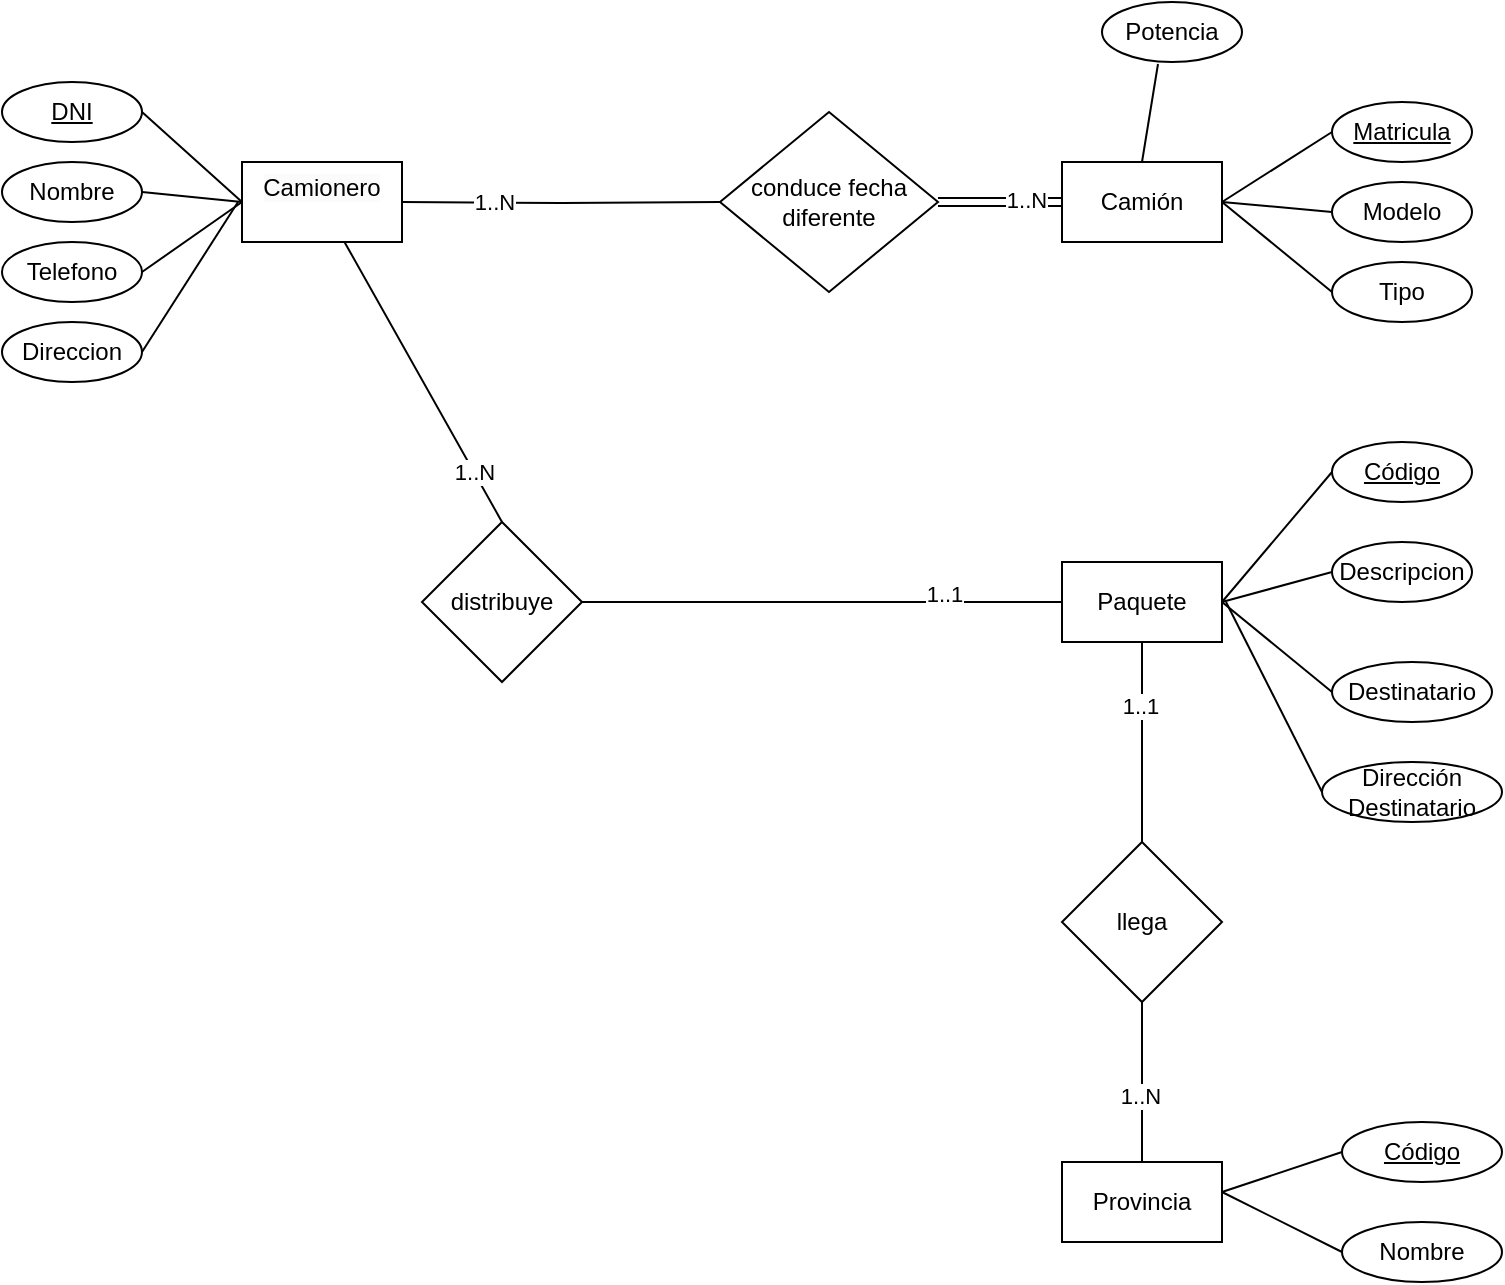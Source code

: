 <mxfile version="24.6.1" type="github">
  <diagram id="R2lEEEUBdFMjLlhIrx00" name="Page-1">
    <mxGraphModel dx="1380" dy="757" grid="1" gridSize="10" guides="1" tooltips="1" connect="1" arrows="1" fold="1" page="1" pageScale="1" pageWidth="850" pageHeight="1100" math="0" shadow="0" extFonts="Permanent Marker^https://fonts.googleapis.com/css?family=Permanent+Marker">
      <root>
        <mxCell id="0" />
        <mxCell id="1" parent="0" />
        <mxCell id="hbzrtGQ2m-DsfqGgio28-48" value="" style="edgeStyle=orthogonalEdgeStyle;rounded=0;orthogonalLoop=1;jettySize=auto;html=1;endArrow=none;endFill=0;exitX=0.5;exitY=1;exitDx=0;exitDy=0;" edge="1" parent="1" source="hbzrtGQ2m-DsfqGgio28-64" target="hbzrtGQ2m-DsfqGgio28-47">
          <mxGeometry relative="1" as="geometry">
            <mxPoint x="610" y="400" as="sourcePoint" />
          </mxGeometry>
        </mxCell>
        <mxCell id="hbzrtGQ2m-DsfqGgio28-50" value="1..1" style="edgeLabel;html=1;align=center;verticalAlign=middle;resizable=0;points=[];" vertex="1" connectable="0" parent="hbzrtGQ2m-DsfqGgio28-48">
          <mxGeometry x="-0.375" y="-1" relative="1" as="geometry">
            <mxPoint as="offset" />
          </mxGeometry>
        </mxCell>
        <mxCell id="hbzrtGQ2m-DsfqGgio28-53" value="" style="edgeStyle=orthogonalEdgeStyle;rounded=0;orthogonalLoop=1;jettySize=auto;html=1;endArrow=none;endFill=0;" edge="1" parent="1" target="hbzrtGQ2m-DsfqGgio28-52">
          <mxGeometry relative="1" as="geometry">
            <mxPoint x="240" y="160" as="sourcePoint" />
          </mxGeometry>
        </mxCell>
        <mxCell id="hbzrtGQ2m-DsfqGgio28-55" value="1..N" style="edgeLabel;html=1;align=center;verticalAlign=middle;resizable=0;points=[];" vertex="1" connectable="0" parent="hbzrtGQ2m-DsfqGgio28-53">
          <mxGeometry x="-0.425" y="1" relative="1" as="geometry">
            <mxPoint as="offset" />
          </mxGeometry>
        </mxCell>
        <mxCell id="hbzrtGQ2m-DsfqGgio28-7" value="&lt;u&gt;DNI&lt;/u&gt;" style="ellipse;whiteSpace=wrap;html=1;" vertex="1" parent="1">
          <mxGeometry x="40" y="100" width="70" height="30" as="geometry" />
        </mxCell>
        <mxCell id="hbzrtGQ2m-DsfqGgio28-8" value="Nombre" style="ellipse;whiteSpace=wrap;html=1;" vertex="1" parent="1">
          <mxGeometry x="40" y="140" width="70" height="30" as="geometry" />
        </mxCell>
        <mxCell id="hbzrtGQ2m-DsfqGgio28-9" value="Telefono" style="ellipse;whiteSpace=wrap;html=1;" vertex="1" parent="1">
          <mxGeometry x="40" y="180" width="70" height="30" as="geometry" />
        </mxCell>
        <mxCell id="hbzrtGQ2m-DsfqGgio28-10" value="Direccion" style="ellipse;whiteSpace=wrap;html=1;" vertex="1" parent="1">
          <mxGeometry x="40" y="220" width="70" height="30" as="geometry" />
        </mxCell>
        <mxCell id="hbzrtGQ2m-DsfqGgio28-12" value="&lt;u&gt;Código&lt;/u&gt;" style="ellipse;whiteSpace=wrap;html=1;" vertex="1" parent="1">
          <mxGeometry x="705" y="280" width="70" height="30" as="geometry" />
        </mxCell>
        <mxCell id="hbzrtGQ2m-DsfqGgio28-13" value="Descripcion" style="ellipse;whiteSpace=wrap;html=1;" vertex="1" parent="1">
          <mxGeometry x="705" y="330" width="70" height="30" as="geometry" />
        </mxCell>
        <mxCell id="hbzrtGQ2m-DsfqGgio28-14" value="Destinatario" style="ellipse;whiteSpace=wrap;html=1;" vertex="1" parent="1">
          <mxGeometry x="705" y="390" width="80" height="30" as="geometry" />
        </mxCell>
        <mxCell id="hbzrtGQ2m-DsfqGgio28-15" value="Dirección&lt;div&gt;Destinatario&lt;/div&gt;" style="ellipse;whiteSpace=wrap;html=1;" vertex="1" parent="1">
          <mxGeometry x="700" y="440" width="90" height="30" as="geometry" />
        </mxCell>
        <mxCell id="hbzrtGQ2m-DsfqGgio28-18" value="&lt;u&gt;Código&lt;/u&gt;" style="ellipse;whiteSpace=wrap;html=1;" vertex="1" parent="1">
          <mxGeometry x="710" y="620" width="80" height="30" as="geometry" />
        </mxCell>
        <mxCell id="hbzrtGQ2m-DsfqGgio28-19" value="Nombre" style="ellipse;whiteSpace=wrap;html=1;" vertex="1" parent="1">
          <mxGeometry x="710" y="670" width="80" height="30" as="geometry" />
        </mxCell>
        <mxCell id="hbzrtGQ2m-DsfqGgio28-20" value="&lt;u&gt;Matricula&lt;/u&gt;" style="ellipse;whiteSpace=wrap;html=1;" vertex="1" parent="1">
          <mxGeometry x="705" y="110" width="70" height="30" as="geometry" />
        </mxCell>
        <mxCell id="hbzrtGQ2m-DsfqGgio28-21" value="Modelo" style="ellipse;whiteSpace=wrap;html=1;" vertex="1" parent="1">
          <mxGeometry x="705" y="150" width="70" height="30" as="geometry" />
        </mxCell>
        <mxCell id="hbzrtGQ2m-DsfqGgio28-22" value="Tipo" style="ellipse;whiteSpace=wrap;html=1;" vertex="1" parent="1">
          <mxGeometry x="705" y="190" width="70" height="30" as="geometry" />
        </mxCell>
        <mxCell id="hbzrtGQ2m-DsfqGgio28-23" value="Potencia" style="ellipse;whiteSpace=wrap;html=1;" vertex="1" parent="1">
          <mxGeometry x="590" y="60" width="70" height="30" as="geometry" />
        </mxCell>
        <mxCell id="hbzrtGQ2m-DsfqGgio28-25" value="" style="endArrow=none;html=1;rounded=0;exitX=1;exitY=0.5;exitDx=0;exitDy=0;entryX=0;entryY=0.5;entryDx=0;entryDy=0;" edge="1" parent="1" source="hbzrtGQ2m-DsfqGgio28-7">
          <mxGeometry width="50" height="50" relative="1" as="geometry">
            <mxPoint x="410" y="360" as="sourcePoint" />
            <mxPoint x="160" y="160" as="targetPoint" />
          </mxGeometry>
        </mxCell>
        <mxCell id="hbzrtGQ2m-DsfqGgio28-26" value="" style="endArrow=none;html=1;rounded=0;exitX=1;exitY=0.5;exitDx=0;exitDy=0;" edge="1" parent="1" source="hbzrtGQ2m-DsfqGgio28-8">
          <mxGeometry width="50" height="50" relative="1" as="geometry">
            <mxPoint x="120" y="125" as="sourcePoint" />
            <mxPoint x="160" y="160" as="targetPoint" />
          </mxGeometry>
        </mxCell>
        <mxCell id="hbzrtGQ2m-DsfqGgio28-27" value="" style="endArrow=none;html=1;rounded=0;exitX=1;exitY=0.5;exitDx=0;exitDy=0;" edge="1" parent="1" source="hbzrtGQ2m-DsfqGgio28-9">
          <mxGeometry width="50" height="50" relative="1" as="geometry">
            <mxPoint x="120" y="165" as="sourcePoint" />
            <mxPoint x="160" y="160" as="targetPoint" />
          </mxGeometry>
        </mxCell>
        <mxCell id="hbzrtGQ2m-DsfqGgio28-29" value="" style="endArrow=none;html=1;rounded=0;exitX=1;exitY=0.5;exitDx=0;exitDy=0;" edge="1" parent="1" source="hbzrtGQ2m-DsfqGgio28-10">
          <mxGeometry width="50" height="50" relative="1" as="geometry">
            <mxPoint x="120" y="205" as="sourcePoint" />
            <mxPoint x="158" y="160" as="targetPoint" />
          </mxGeometry>
        </mxCell>
        <mxCell id="hbzrtGQ2m-DsfqGgio28-30" value="" style="endArrow=none;html=1;rounded=0;entryX=0;entryY=0.5;entryDx=0;entryDy=0;exitX=1;exitY=0.5;exitDx=0;exitDy=0;" edge="1" parent="1" target="hbzrtGQ2m-DsfqGgio28-20">
          <mxGeometry width="50" height="50" relative="1" as="geometry">
            <mxPoint x="650" y="160" as="sourcePoint" />
            <mxPoint x="550" y="310" as="targetPoint" />
          </mxGeometry>
        </mxCell>
        <mxCell id="hbzrtGQ2m-DsfqGgio28-32" value="" style="endArrow=none;html=1;rounded=0;entryX=0;entryY=0.5;entryDx=0;entryDy=0;" edge="1" parent="1" target="hbzrtGQ2m-DsfqGgio28-21">
          <mxGeometry width="50" height="50" relative="1" as="geometry">
            <mxPoint x="650" y="160" as="sourcePoint" />
            <mxPoint x="715" y="135" as="targetPoint" />
          </mxGeometry>
        </mxCell>
        <mxCell id="hbzrtGQ2m-DsfqGgio28-34" value="" style="endArrow=none;html=1;rounded=0;entryX=0;entryY=0.5;entryDx=0;entryDy=0;exitX=1;exitY=0.5;exitDx=0;exitDy=0;" edge="1" parent="1" target="hbzrtGQ2m-DsfqGgio28-22">
          <mxGeometry width="50" height="50" relative="1" as="geometry">
            <mxPoint x="650" y="160" as="sourcePoint" />
            <mxPoint x="715" y="175" as="targetPoint" />
          </mxGeometry>
        </mxCell>
        <mxCell id="hbzrtGQ2m-DsfqGgio28-35" value="" style="endArrow=none;html=1;rounded=0;entryX=0.4;entryY=1.033;entryDx=0;entryDy=0;exitX=0.5;exitY=0;exitDx=0;exitDy=0;entryPerimeter=0;" edge="1" parent="1" source="hbzrtGQ2m-DsfqGgio28-62" target="hbzrtGQ2m-DsfqGgio28-23">
          <mxGeometry width="50" height="50" relative="1" as="geometry">
            <mxPoint x="610" y="120" as="sourcePoint" />
            <mxPoint x="715" y="135" as="targetPoint" />
          </mxGeometry>
        </mxCell>
        <mxCell id="hbzrtGQ2m-DsfqGgio28-36" value="" style="endArrow=none;html=1;rounded=0;exitX=1;exitY=0.5;exitDx=0;exitDy=0;entryX=0;entryY=0.5;entryDx=0;entryDy=0;" edge="1" parent="1" target="hbzrtGQ2m-DsfqGgio28-12">
          <mxGeometry width="50" height="50" relative="1" as="geometry">
            <mxPoint x="650" y="360" as="sourcePoint" />
            <mxPoint x="550" y="310" as="targetPoint" />
          </mxGeometry>
        </mxCell>
        <mxCell id="hbzrtGQ2m-DsfqGgio28-37" value="" style="endArrow=none;html=1;rounded=0;exitX=1;exitY=0.5;exitDx=0;exitDy=0;entryX=0;entryY=0.5;entryDx=0;entryDy=0;" edge="1" parent="1" target="hbzrtGQ2m-DsfqGgio28-13">
          <mxGeometry width="50" height="50" relative="1" as="geometry">
            <mxPoint x="650" y="360" as="sourcePoint" />
            <mxPoint x="715" y="305" as="targetPoint" />
          </mxGeometry>
        </mxCell>
        <mxCell id="hbzrtGQ2m-DsfqGgio28-38" value="" style="endArrow=none;html=1;rounded=0;entryX=0;entryY=0.5;entryDx=0;entryDy=0;" edge="1" parent="1" target="hbzrtGQ2m-DsfqGgio28-14">
          <mxGeometry width="50" height="50" relative="1" as="geometry">
            <mxPoint x="650" y="360" as="sourcePoint" />
            <mxPoint x="700" y="400" as="targetPoint" />
          </mxGeometry>
        </mxCell>
        <mxCell id="hbzrtGQ2m-DsfqGgio28-39" value="" style="endArrow=none;html=1;rounded=0;entryX=0;entryY=0.5;entryDx=0;entryDy=0;" edge="1" parent="1" target="hbzrtGQ2m-DsfqGgio28-15">
          <mxGeometry width="50" height="50" relative="1" as="geometry">
            <mxPoint x="652" y="360" as="sourcePoint" />
            <mxPoint x="715" y="415" as="targetPoint" />
          </mxGeometry>
        </mxCell>
        <mxCell id="hbzrtGQ2m-DsfqGgio28-40" value="" style="endArrow=none;html=1;rounded=0;entryX=0;entryY=0.5;entryDx=0;entryDy=0;exitX=1;exitY=0.5;exitDx=0;exitDy=0;" edge="1" parent="1" target="hbzrtGQ2m-DsfqGgio28-18">
          <mxGeometry width="50" height="50" relative="1" as="geometry">
            <mxPoint x="650" y="655" as="sourcePoint" />
            <mxPoint x="710" y="515" as="targetPoint" />
          </mxGeometry>
        </mxCell>
        <mxCell id="hbzrtGQ2m-DsfqGgio28-41" value="" style="endArrow=none;html=1;rounded=0;entryX=0;entryY=0.5;entryDx=0;entryDy=0;exitX=1;exitY=0.5;exitDx=0;exitDy=0;" edge="1" parent="1" target="hbzrtGQ2m-DsfqGgio28-19">
          <mxGeometry width="50" height="50" relative="1" as="geometry">
            <mxPoint x="650" y="655" as="sourcePoint" />
            <mxPoint x="710" y="675" as="targetPoint" />
          </mxGeometry>
        </mxCell>
        <mxCell id="hbzrtGQ2m-DsfqGgio28-44" style="edgeStyle=orthogonalEdgeStyle;rounded=0;orthogonalLoop=1;jettySize=auto;html=1;entryX=0;entryY=0.5;entryDx=0;entryDy=0;endArrow=none;endFill=0;" edge="1" parent="1" source="hbzrtGQ2m-DsfqGgio28-42">
          <mxGeometry relative="1" as="geometry">
            <mxPoint x="570" y="360" as="targetPoint" />
          </mxGeometry>
        </mxCell>
        <mxCell id="hbzrtGQ2m-DsfqGgio28-46" value="1..1" style="edgeLabel;html=1;align=center;verticalAlign=middle;resizable=0;points=[];" vertex="1" connectable="0" parent="hbzrtGQ2m-DsfqGgio28-44">
          <mxGeometry x="0.508" y="4" relative="1" as="geometry">
            <mxPoint as="offset" />
          </mxGeometry>
        </mxCell>
        <mxCell id="hbzrtGQ2m-DsfqGgio28-42" value="distribuye" style="rhombus;whiteSpace=wrap;html=1;" vertex="1" parent="1">
          <mxGeometry x="250" y="320" width="80" height="80" as="geometry" />
        </mxCell>
        <mxCell id="hbzrtGQ2m-DsfqGgio28-49" style="edgeStyle=orthogonalEdgeStyle;rounded=0;orthogonalLoop=1;jettySize=auto;html=1;endArrow=none;endFill=0;entryX=0.5;entryY=0;entryDx=0;entryDy=0;" edge="1" parent="1" source="hbzrtGQ2m-DsfqGgio28-47" target="hbzrtGQ2m-DsfqGgio28-66">
          <mxGeometry relative="1" as="geometry">
            <mxPoint x="615" y="620" as="targetPoint" />
          </mxGeometry>
        </mxCell>
        <mxCell id="hbzrtGQ2m-DsfqGgio28-51" value="1..N" style="edgeLabel;html=1;align=center;verticalAlign=middle;resizable=0;points=[];" vertex="1" connectable="0" parent="hbzrtGQ2m-DsfqGgio28-49">
          <mxGeometry x="0.167" y="-1" relative="1" as="geometry">
            <mxPoint as="offset" />
          </mxGeometry>
        </mxCell>
        <mxCell id="hbzrtGQ2m-DsfqGgio28-47" value="llega" style="rhombus;whiteSpace=wrap;html=1;" vertex="1" parent="1">
          <mxGeometry x="570" y="480" width="80" height="80" as="geometry" />
        </mxCell>
        <mxCell id="hbzrtGQ2m-DsfqGgio28-54" style="edgeStyle=orthogonalEdgeStyle;rounded=0;orthogonalLoop=1;jettySize=auto;html=1;endArrow=none;endFill=0;shape=link;" edge="1" parent="1" source="hbzrtGQ2m-DsfqGgio28-52">
          <mxGeometry relative="1" as="geometry">
            <mxPoint x="570" y="160" as="targetPoint" />
          </mxGeometry>
        </mxCell>
        <mxCell id="hbzrtGQ2m-DsfqGgio28-56" value="1..N" style="edgeLabel;html=1;align=center;verticalAlign=middle;resizable=0;points=[];" vertex="1" connectable="0" parent="hbzrtGQ2m-DsfqGgio28-54">
          <mxGeometry x="0.425" y="2" relative="1" as="geometry">
            <mxPoint as="offset" />
          </mxGeometry>
        </mxCell>
        <mxCell id="hbzrtGQ2m-DsfqGgio28-52" value="conduce fecha diferente" style="rhombus;whiteSpace=wrap;html=1;fillStyle=auto;rounded=0;perimeterSpacing=0;gradientColor=none;linecap=round;" vertex="1" parent="1">
          <mxGeometry x="399" y="115" width="109" height="90" as="geometry" />
        </mxCell>
        <mxCell id="hbzrtGQ2m-DsfqGgio28-61" value="&#xa;&lt;span style=&quot;color: rgb(0, 0, 0); font-family: Helvetica; font-size: 12px; font-style: normal; font-variant-ligatures: normal; font-variant-caps: normal; font-weight: 400; letter-spacing: normal; orphans: 2; text-align: center; text-indent: 0px; text-transform: none; widows: 2; word-spacing: 0px; -webkit-text-stroke-width: 0px; white-space: normal; background-color: rgb(251, 251, 251); text-decoration-thickness: initial; text-decoration-style: initial; text-decoration-color: initial; display: inline !important; float: none;&quot;&gt;Camionero&lt;/span&gt;&#xa;&#xa;" style="rounded=0;whiteSpace=wrap;html=1;" vertex="1" parent="1">
          <mxGeometry x="160" y="140" width="80" height="40" as="geometry" />
        </mxCell>
        <mxCell id="hbzrtGQ2m-DsfqGgio28-62" value="Camión" style="rounded=0;whiteSpace=wrap;html=1;" vertex="1" parent="1">
          <mxGeometry x="570" y="140" width="80" height="40" as="geometry" />
        </mxCell>
        <mxCell id="hbzrtGQ2m-DsfqGgio28-64" value="Paquete" style="rounded=0;whiteSpace=wrap;html=1;" vertex="1" parent="1">
          <mxGeometry x="570" y="340" width="80" height="40" as="geometry" />
        </mxCell>
        <mxCell id="hbzrtGQ2m-DsfqGgio28-66" value="Provincia" style="rounded=0;whiteSpace=wrap;html=1;" vertex="1" parent="1">
          <mxGeometry x="570" y="640" width="80" height="40" as="geometry" />
        </mxCell>
        <mxCell id="hbzrtGQ2m-DsfqGgio28-67" value="" style="endArrow=none;html=1;rounded=0;exitX=0.5;exitY=0;exitDx=0;exitDy=0;" edge="1" parent="1" source="hbzrtGQ2m-DsfqGgio28-42" target="hbzrtGQ2m-DsfqGgio28-61">
          <mxGeometry width="50" height="50" relative="1" as="geometry">
            <mxPoint x="400" y="470" as="sourcePoint" />
            <mxPoint x="450" y="420" as="targetPoint" />
          </mxGeometry>
        </mxCell>
        <mxCell id="hbzrtGQ2m-DsfqGgio28-68" value="1..N" style="edgeLabel;html=1;align=center;verticalAlign=middle;resizable=0;points=[];" vertex="1" connectable="0" parent="hbzrtGQ2m-DsfqGgio28-67">
          <mxGeometry x="-0.643" relative="1" as="geometry">
            <mxPoint as="offset" />
          </mxGeometry>
        </mxCell>
      </root>
    </mxGraphModel>
  </diagram>
</mxfile>
